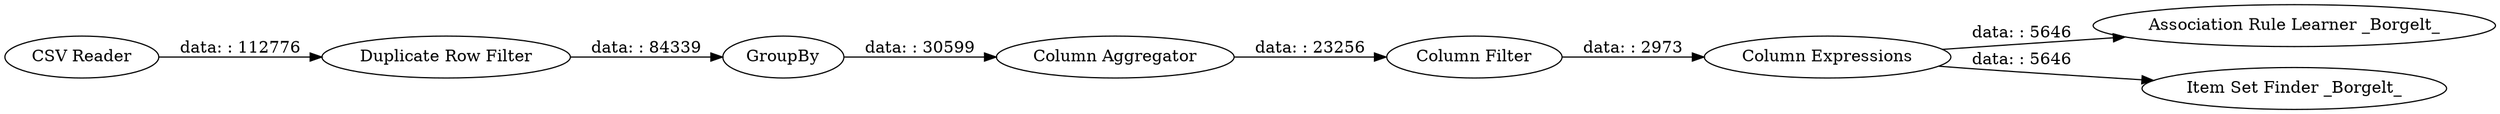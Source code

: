 digraph {
	"5622462595025333365_1" [label="CSV Reader"]
	"5622462595025333365_13" [label="Association Rule Learner _Borgelt_"]
	"5622462595025333365_15" [label="Column Aggregator"]
	"5622462595025333365_18" [label="Column Filter"]
	"5622462595025333365_14" [label=GroupBy]
	"5622462595025333365_17" [label="Item Set Finder _Borgelt_"]
	"5622462595025333365_19" [label="Column Expressions"]
	"5622462595025333365_16" [label="Duplicate Row Filter"]
	"5622462595025333365_19" -> "5622462595025333365_17" [label="data: : 5646"]
	"5622462595025333365_1" -> "5622462595025333365_16" [label="data: : 112776"]
	"5622462595025333365_18" -> "5622462595025333365_19" [label="data: : 2973"]
	"5622462595025333365_16" -> "5622462595025333365_14" [label="data: : 84339"]
	"5622462595025333365_19" -> "5622462595025333365_13" [label="data: : 5646"]
	"5622462595025333365_14" -> "5622462595025333365_15" [label="data: : 30599"]
	"5622462595025333365_15" -> "5622462595025333365_18" [label="data: : 23256"]
	rankdir=LR
}
